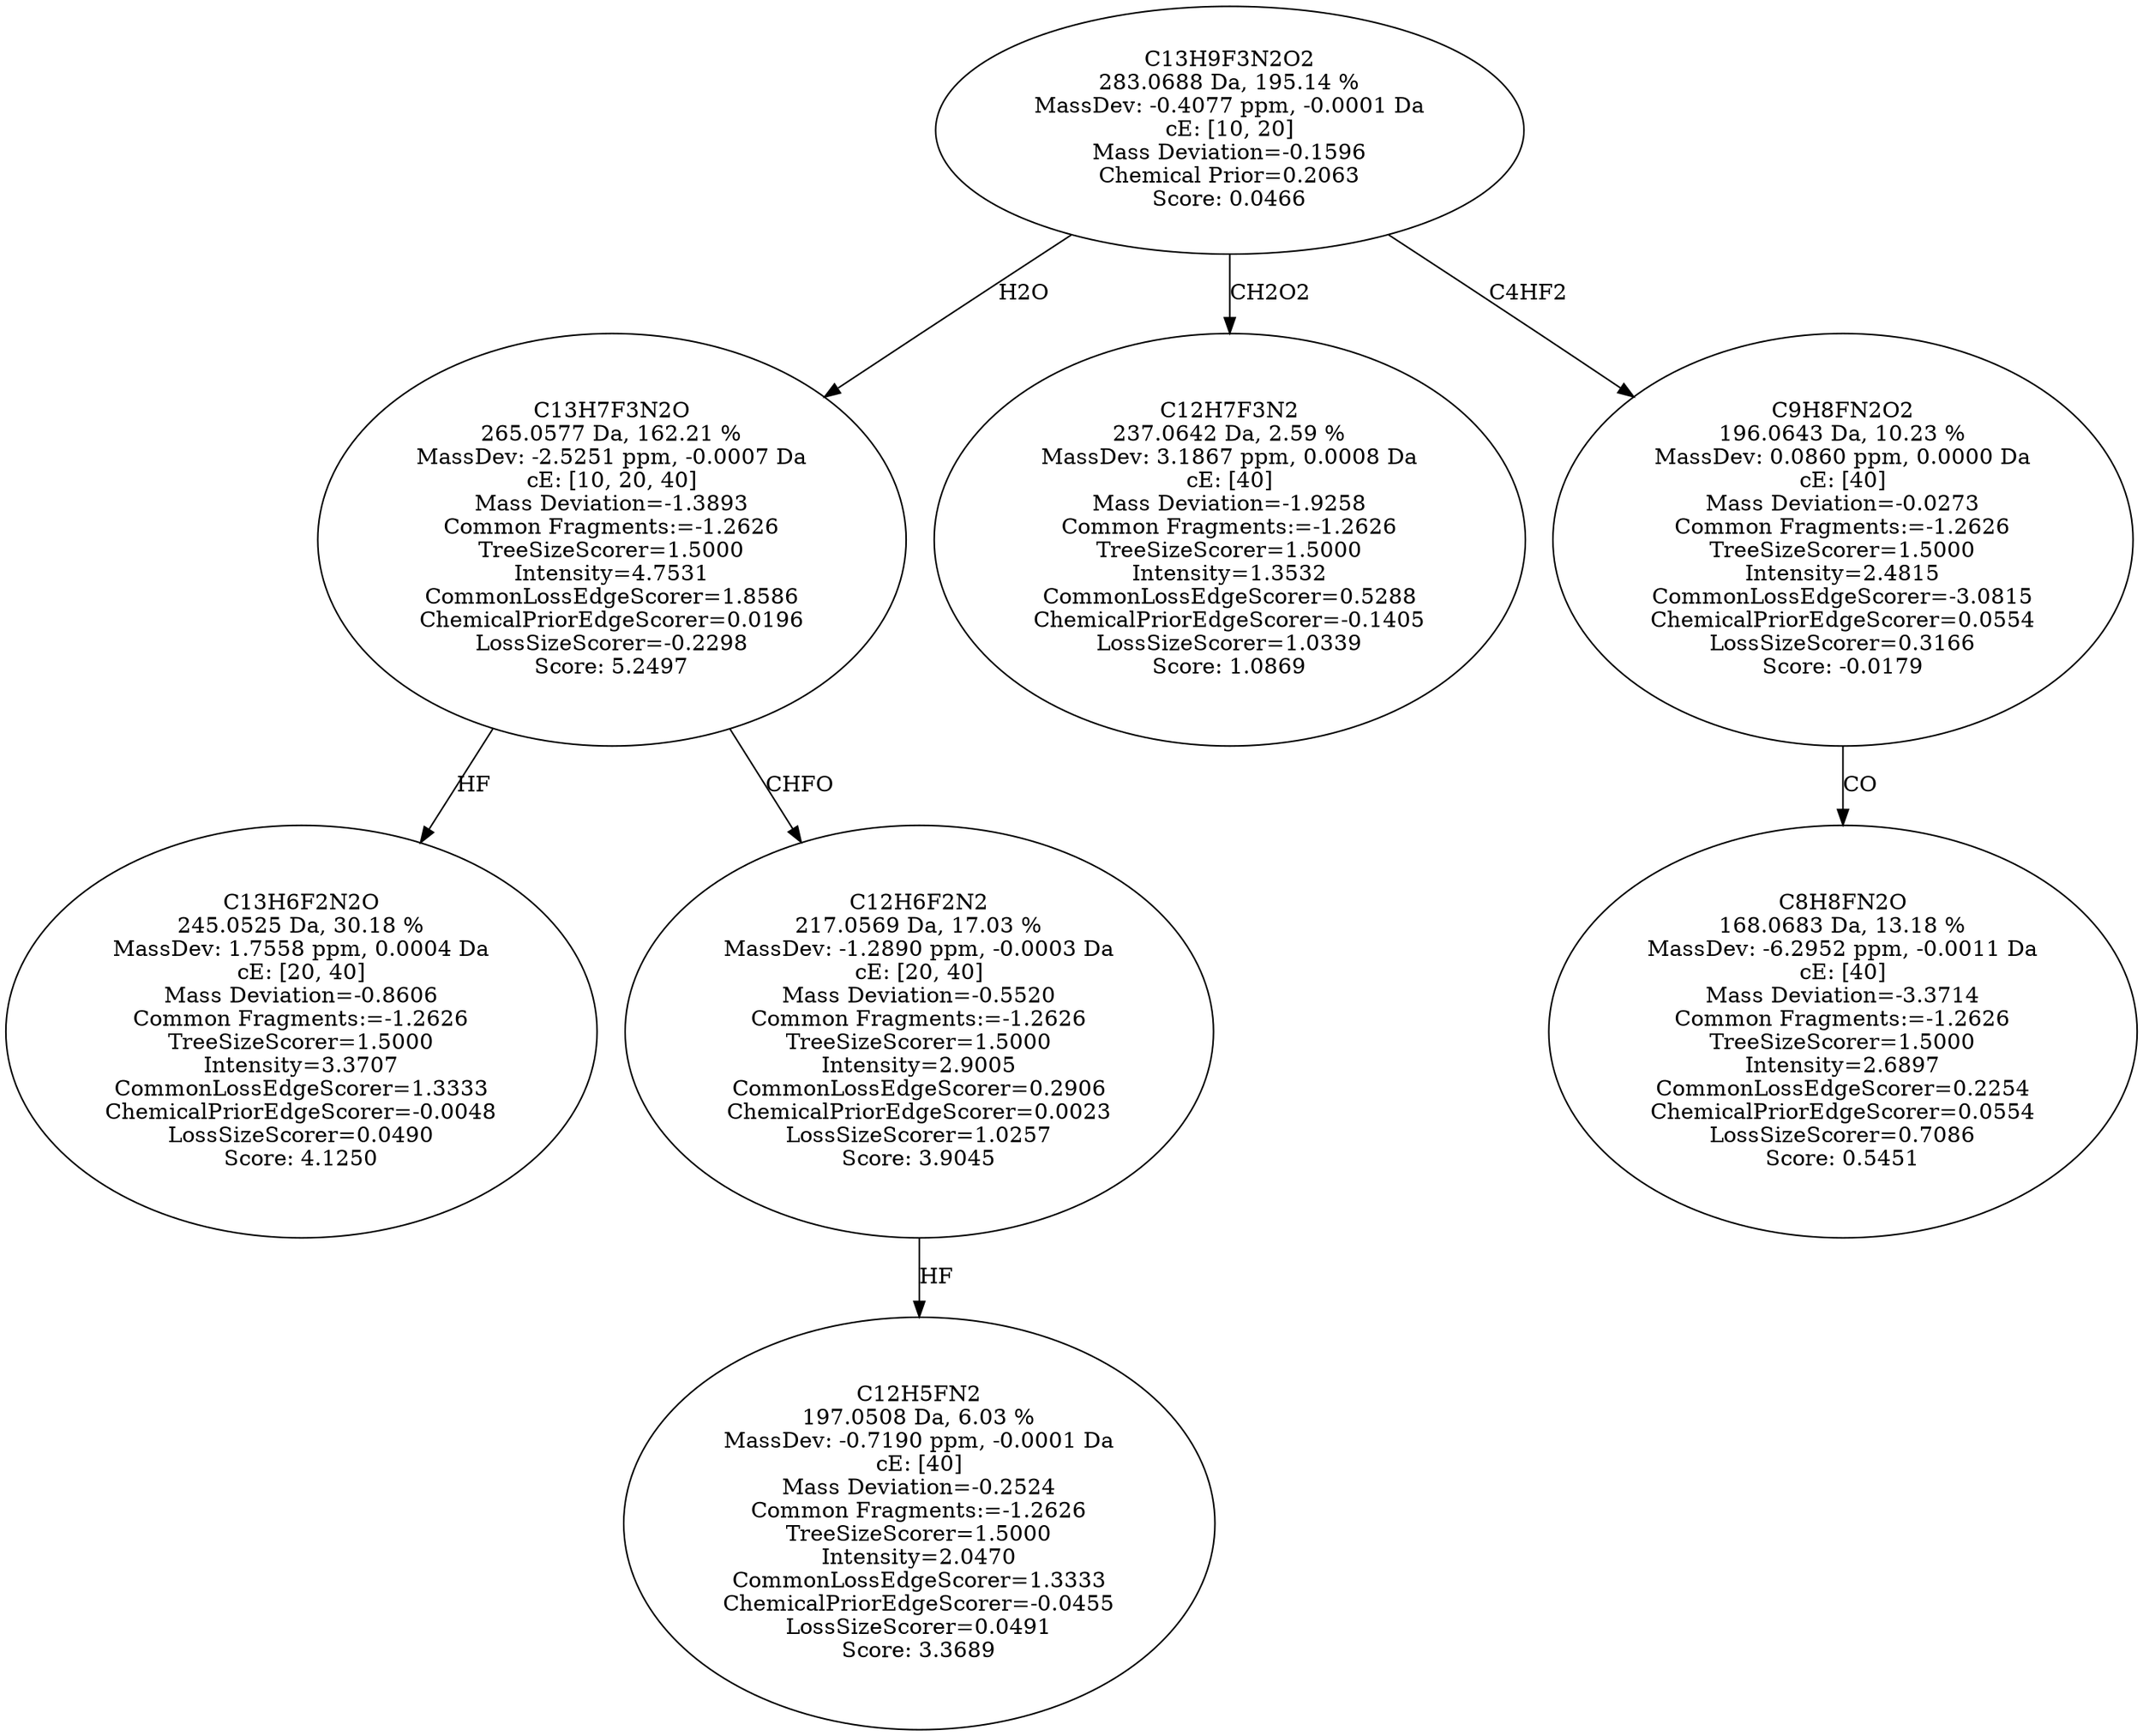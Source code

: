 strict digraph {
v1 [label="C13H6F2N2O\n245.0525 Da, 30.18 %\nMassDev: 1.7558 ppm, 0.0004 Da\ncE: [20, 40]\nMass Deviation=-0.8606\nCommon Fragments:=-1.2626\nTreeSizeScorer=1.5000\nIntensity=3.3707\nCommonLossEdgeScorer=1.3333\nChemicalPriorEdgeScorer=-0.0048\nLossSizeScorer=0.0490\nScore: 4.1250"];
v2 [label="C12H5FN2\n197.0508 Da, 6.03 %\nMassDev: -0.7190 ppm, -0.0001 Da\ncE: [40]\nMass Deviation=-0.2524\nCommon Fragments:=-1.2626\nTreeSizeScorer=1.5000\nIntensity=2.0470\nCommonLossEdgeScorer=1.3333\nChemicalPriorEdgeScorer=-0.0455\nLossSizeScorer=0.0491\nScore: 3.3689"];
v3 [label="C12H6F2N2\n217.0569 Da, 17.03 %\nMassDev: -1.2890 ppm, -0.0003 Da\ncE: [20, 40]\nMass Deviation=-0.5520\nCommon Fragments:=-1.2626\nTreeSizeScorer=1.5000\nIntensity=2.9005\nCommonLossEdgeScorer=0.2906\nChemicalPriorEdgeScorer=0.0023\nLossSizeScorer=1.0257\nScore: 3.9045"];
v4 [label="C13H7F3N2O\n265.0577 Da, 162.21 %\nMassDev: -2.5251 ppm, -0.0007 Da\ncE: [10, 20, 40]\nMass Deviation=-1.3893\nCommon Fragments:=-1.2626\nTreeSizeScorer=1.5000\nIntensity=4.7531\nCommonLossEdgeScorer=1.8586\nChemicalPriorEdgeScorer=0.0196\nLossSizeScorer=-0.2298\nScore: 5.2497"];
v5 [label="C12H7F3N2\n237.0642 Da, 2.59 %\nMassDev: 3.1867 ppm, 0.0008 Da\ncE: [40]\nMass Deviation=-1.9258\nCommon Fragments:=-1.2626\nTreeSizeScorer=1.5000\nIntensity=1.3532\nCommonLossEdgeScorer=0.5288\nChemicalPriorEdgeScorer=-0.1405\nLossSizeScorer=1.0339\nScore: 1.0869"];
v6 [label="C8H8FN2O\n168.0683 Da, 13.18 %\nMassDev: -6.2952 ppm, -0.0011 Da\ncE: [40]\nMass Deviation=-3.3714\nCommon Fragments:=-1.2626\nTreeSizeScorer=1.5000\nIntensity=2.6897\nCommonLossEdgeScorer=0.2254\nChemicalPriorEdgeScorer=0.0554\nLossSizeScorer=0.7086\nScore: 0.5451"];
v7 [label="C9H8FN2O2\n196.0643 Da, 10.23 %\nMassDev: 0.0860 ppm, 0.0000 Da\ncE: [40]\nMass Deviation=-0.0273\nCommon Fragments:=-1.2626\nTreeSizeScorer=1.5000\nIntensity=2.4815\nCommonLossEdgeScorer=-3.0815\nChemicalPriorEdgeScorer=0.0554\nLossSizeScorer=0.3166\nScore: -0.0179"];
v8 [label="C13H9F3N2O2\n283.0688 Da, 195.14 %\nMassDev: -0.4077 ppm, -0.0001 Da\ncE: [10, 20]\nMass Deviation=-0.1596\nChemical Prior=0.2063\nScore: 0.0466"];
v4 -> v1 [label="HF"];
v3 -> v2 [label="HF"];
v4 -> v3 [label="CHFO"];
v8 -> v4 [label="H2O"];
v8 -> v5 [label="CH2O2"];
v7 -> v6 [label="CO"];
v8 -> v7 [label="C4HF2"];
}